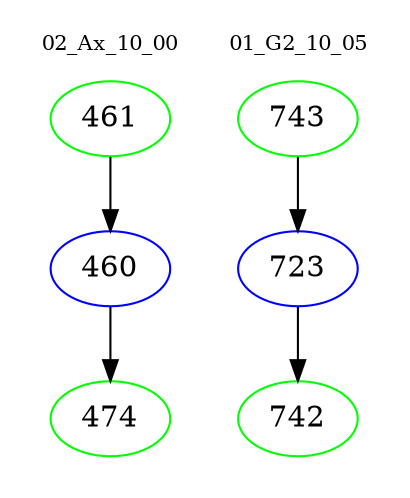 digraph{
subgraph cluster_0 {
color = white
label = "02_Ax_10_00";
fontsize=10;
T0_461 [label="461", color="green"]
T0_461 -> T0_460 [color="black"]
T0_460 [label="460", color="blue"]
T0_460 -> T0_474 [color="black"]
T0_474 [label="474", color="green"]
}
subgraph cluster_1 {
color = white
label = "01_G2_10_05";
fontsize=10;
T1_743 [label="743", color="green"]
T1_743 -> T1_723 [color="black"]
T1_723 [label="723", color="blue"]
T1_723 -> T1_742 [color="black"]
T1_742 [label="742", color="green"]
}
}
